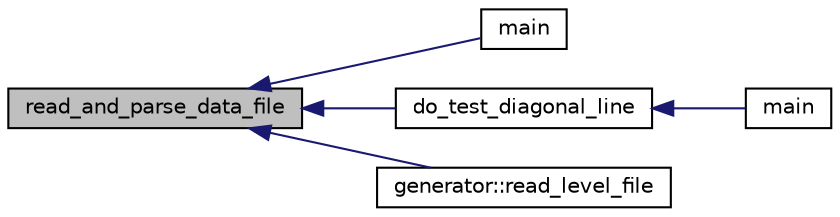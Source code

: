 digraph "read_and_parse_data_file"
{
  edge [fontname="Helvetica",fontsize="10",labelfontname="Helvetica",labelfontsize="10"];
  node [fontname="Helvetica",fontsize="10",shape=record];
  rankdir="LR";
  Node13876 [label="read_and_parse_data_file",height=0.2,width=0.4,color="black", fillcolor="grey75", style="filled", fontcolor="black"];
  Node13876 -> Node13877 [dir="back",color="midnightblue",fontsize="10",style="solid",fontname="Helvetica"];
  Node13877 [label="main",height=0.2,width=0.4,color="black", fillcolor="white", style="filled",URL="$df/df4/collect_8_c.html#a3c04138a5bfe5d72780bb7e82a18e627"];
  Node13876 -> Node13878 [dir="back",color="midnightblue",fontsize="10",style="solid",fontname="Helvetica"];
  Node13878 [label="do_test_diagonal_line",height=0.2,width=0.4,color="black", fillcolor="white", style="filled",URL="$d4/d67/geometry_8h.html#a031abbb55d1cba39a58b62fd49f1c755"];
  Node13878 -> Node13879 [dir="back",color="midnightblue",fontsize="10",style="solid",fontname="Helvetica"];
  Node13879 [label="main",height=0.2,width=0.4,color="black", fillcolor="white", style="filled",URL="$d0/d2f/process_8_c.html#a3c04138a5bfe5d72780bb7e82a18e627"];
  Node13876 -> Node13880 [dir="back",color="midnightblue",fontsize="10",style="solid",fontname="Helvetica"];
  Node13880 [label="generator::read_level_file",height=0.2,width=0.4,color="black", fillcolor="white", style="filled",URL="$d7/d73/classgenerator.html#a2f706a252cb52357a8c214972a50c994"];
}
